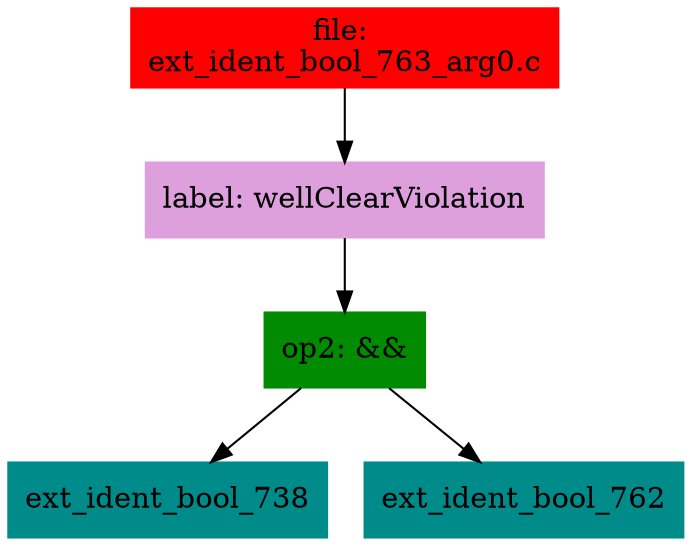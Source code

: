 digraph G {
node [shape=box]

0 [label="file: 
ext_ident_bool_763_arg0.c",color=red, style=filled]
1 [label="label: wellClearViolation",color=plum, style=filled]
0 -> 1
2 [label="op2: &&",color=green4, style=filled]
1 -> 2
3 [label="ext_ident_bool_738",color=cyan4, style=filled]
2 -> 3
1192 [label="ext_ident_bool_762",color=cyan4, style=filled]
2 -> 1192


}

